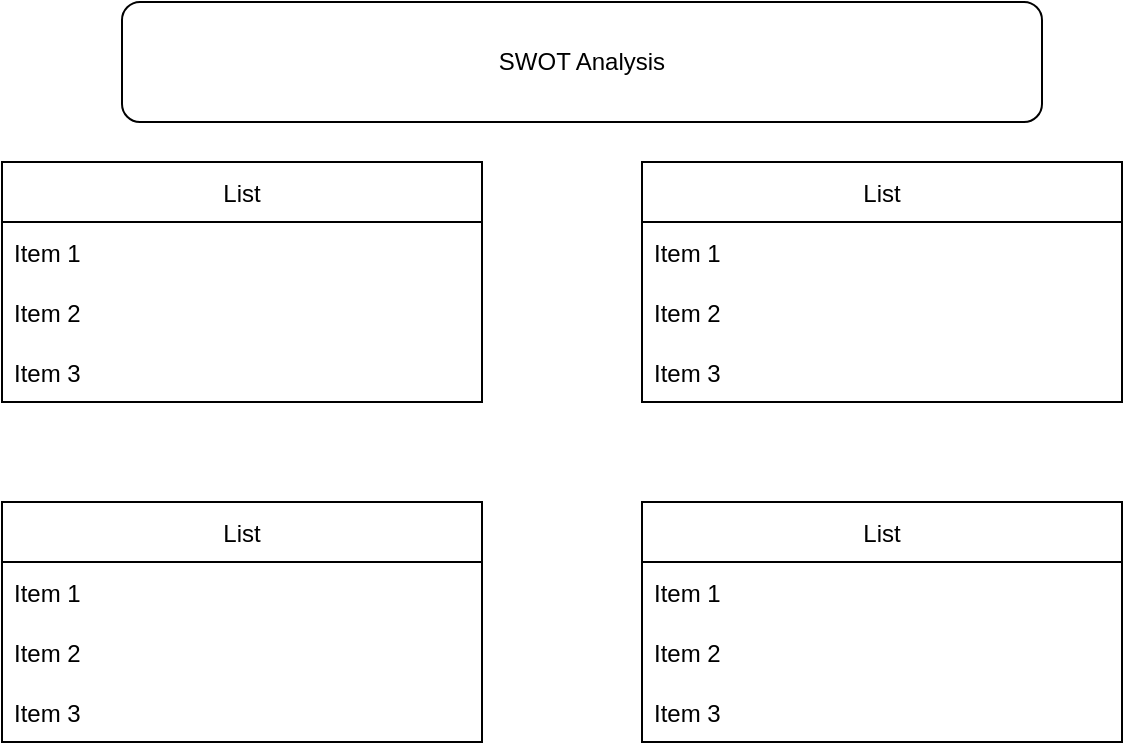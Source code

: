 <mxfile version="20.5.1" type="github">
  <diagram id="RVRFC7dzpxjQL16fAsgp" name="Page-1">
    <mxGraphModel dx="1038" dy="543" grid="1" gridSize="10" guides="1" tooltips="1" connect="1" arrows="1" fold="1" page="1" pageScale="1" pageWidth="850" pageHeight="1100" math="0" shadow="0">
      <root>
        <mxCell id="0" />
        <mxCell id="1" parent="0" />
        <mxCell id="xSfGZYyBK2i3ss5zgjL4-7" value="List" style="swimlane;fontStyle=0;childLayout=stackLayout;horizontal=1;startSize=30;horizontalStack=0;resizeParent=1;resizeParentMax=0;resizeLast=0;collapsible=1;marginBottom=0;" vertex="1" parent="1">
          <mxGeometry x="120" y="90" width="240" height="120" as="geometry" />
        </mxCell>
        <mxCell id="xSfGZYyBK2i3ss5zgjL4-8" value="Item 1" style="text;strokeColor=none;fillColor=none;align=left;verticalAlign=middle;spacingLeft=4;spacingRight=4;overflow=hidden;points=[[0,0.5],[1,0.5]];portConstraint=eastwest;rotatable=0;" vertex="1" parent="xSfGZYyBK2i3ss5zgjL4-7">
          <mxGeometry y="30" width="240" height="30" as="geometry" />
        </mxCell>
        <mxCell id="xSfGZYyBK2i3ss5zgjL4-9" value="Item 2" style="text;strokeColor=none;fillColor=none;align=left;verticalAlign=middle;spacingLeft=4;spacingRight=4;overflow=hidden;points=[[0,0.5],[1,0.5]];portConstraint=eastwest;rotatable=0;" vertex="1" parent="xSfGZYyBK2i3ss5zgjL4-7">
          <mxGeometry y="60" width="240" height="30" as="geometry" />
        </mxCell>
        <mxCell id="xSfGZYyBK2i3ss5zgjL4-10" value="Item 3" style="text;strokeColor=none;fillColor=none;align=left;verticalAlign=middle;spacingLeft=4;spacingRight=4;overflow=hidden;points=[[0,0.5],[1,0.5]];portConstraint=eastwest;rotatable=0;" vertex="1" parent="xSfGZYyBK2i3ss5zgjL4-7">
          <mxGeometry y="90" width="240" height="30" as="geometry" />
        </mxCell>
        <mxCell id="xSfGZYyBK2i3ss5zgjL4-23" value="List" style="swimlane;fontStyle=0;childLayout=stackLayout;horizontal=1;startSize=30;horizontalStack=0;resizeParent=1;resizeParentMax=0;resizeLast=0;collapsible=1;marginBottom=0;" vertex="1" parent="1">
          <mxGeometry x="440" y="90" width="240" height="120" as="geometry" />
        </mxCell>
        <mxCell id="xSfGZYyBK2i3ss5zgjL4-24" value="Item 1" style="text;strokeColor=none;fillColor=none;align=left;verticalAlign=middle;spacingLeft=4;spacingRight=4;overflow=hidden;points=[[0,0.5],[1,0.5]];portConstraint=eastwest;rotatable=0;" vertex="1" parent="xSfGZYyBK2i3ss5zgjL4-23">
          <mxGeometry y="30" width="240" height="30" as="geometry" />
        </mxCell>
        <mxCell id="xSfGZYyBK2i3ss5zgjL4-25" value="Item 2" style="text;strokeColor=none;fillColor=none;align=left;verticalAlign=middle;spacingLeft=4;spacingRight=4;overflow=hidden;points=[[0,0.5],[1,0.5]];portConstraint=eastwest;rotatable=0;" vertex="1" parent="xSfGZYyBK2i3ss5zgjL4-23">
          <mxGeometry y="60" width="240" height="30" as="geometry" />
        </mxCell>
        <mxCell id="xSfGZYyBK2i3ss5zgjL4-26" value="Item 3" style="text;strokeColor=none;fillColor=none;align=left;verticalAlign=middle;spacingLeft=4;spacingRight=4;overflow=hidden;points=[[0,0.5],[1,0.5]];portConstraint=eastwest;rotatable=0;" vertex="1" parent="xSfGZYyBK2i3ss5zgjL4-23">
          <mxGeometry y="90" width="240" height="30" as="geometry" />
        </mxCell>
        <mxCell id="xSfGZYyBK2i3ss5zgjL4-27" value="List" style="swimlane;fontStyle=0;childLayout=stackLayout;horizontal=1;startSize=30;horizontalStack=0;resizeParent=1;resizeParentMax=0;resizeLast=0;collapsible=1;marginBottom=0;" vertex="1" parent="1">
          <mxGeometry x="120" y="260" width="240" height="120" as="geometry" />
        </mxCell>
        <mxCell id="xSfGZYyBK2i3ss5zgjL4-28" value="Item 1" style="text;strokeColor=none;fillColor=none;align=left;verticalAlign=middle;spacingLeft=4;spacingRight=4;overflow=hidden;points=[[0,0.5],[1,0.5]];portConstraint=eastwest;rotatable=0;" vertex="1" parent="xSfGZYyBK2i3ss5zgjL4-27">
          <mxGeometry y="30" width="240" height="30" as="geometry" />
        </mxCell>
        <mxCell id="xSfGZYyBK2i3ss5zgjL4-29" value="Item 2" style="text;strokeColor=none;fillColor=none;align=left;verticalAlign=middle;spacingLeft=4;spacingRight=4;overflow=hidden;points=[[0,0.5],[1,0.5]];portConstraint=eastwest;rotatable=0;" vertex="1" parent="xSfGZYyBK2i3ss5zgjL4-27">
          <mxGeometry y="60" width="240" height="30" as="geometry" />
        </mxCell>
        <mxCell id="xSfGZYyBK2i3ss5zgjL4-30" value="Item 3" style="text;strokeColor=none;fillColor=none;align=left;verticalAlign=middle;spacingLeft=4;spacingRight=4;overflow=hidden;points=[[0,0.5],[1,0.5]];portConstraint=eastwest;rotatable=0;" vertex="1" parent="xSfGZYyBK2i3ss5zgjL4-27">
          <mxGeometry y="90" width="240" height="30" as="geometry" />
        </mxCell>
        <mxCell id="xSfGZYyBK2i3ss5zgjL4-31" value="List" style="swimlane;fontStyle=0;childLayout=stackLayout;horizontal=1;startSize=30;horizontalStack=0;resizeParent=1;resizeParentMax=0;resizeLast=0;collapsible=1;marginBottom=0;" vertex="1" parent="1">
          <mxGeometry x="440" y="260" width="240" height="120" as="geometry" />
        </mxCell>
        <mxCell id="xSfGZYyBK2i3ss5zgjL4-32" value="Item 1" style="text;strokeColor=none;fillColor=none;align=left;verticalAlign=middle;spacingLeft=4;spacingRight=4;overflow=hidden;points=[[0,0.5],[1,0.5]];portConstraint=eastwest;rotatable=0;" vertex="1" parent="xSfGZYyBK2i3ss5zgjL4-31">
          <mxGeometry y="30" width="240" height="30" as="geometry" />
        </mxCell>
        <mxCell id="xSfGZYyBK2i3ss5zgjL4-33" value="Item 2" style="text;strokeColor=none;fillColor=none;align=left;verticalAlign=middle;spacingLeft=4;spacingRight=4;overflow=hidden;points=[[0,0.5],[1,0.5]];portConstraint=eastwest;rotatable=0;" vertex="1" parent="xSfGZYyBK2i3ss5zgjL4-31">
          <mxGeometry y="60" width="240" height="30" as="geometry" />
        </mxCell>
        <mxCell id="xSfGZYyBK2i3ss5zgjL4-34" value="Item 3" style="text;strokeColor=none;fillColor=none;align=left;verticalAlign=middle;spacingLeft=4;spacingRight=4;overflow=hidden;points=[[0,0.5],[1,0.5]];portConstraint=eastwest;rotatable=0;" vertex="1" parent="xSfGZYyBK2i3ss5zgjL4-31">
          <mxGeometry y="90" width="240" height="30" as="geometry" />
        </mxCell>
        <mxCell id="xSfGZYyBK2i3ss5zgjL4-35" value="SWOT Analysis" style="rounded=1;whiteSpace=wrap;html=1;" vertex="1" parent="1">
          <mxGeometry x="180" y="10" width="460" height="60" as="geometry" />
        </mxCell>
      </root>
    </mxGraphModel>
  </diagram>
</mxfile>
